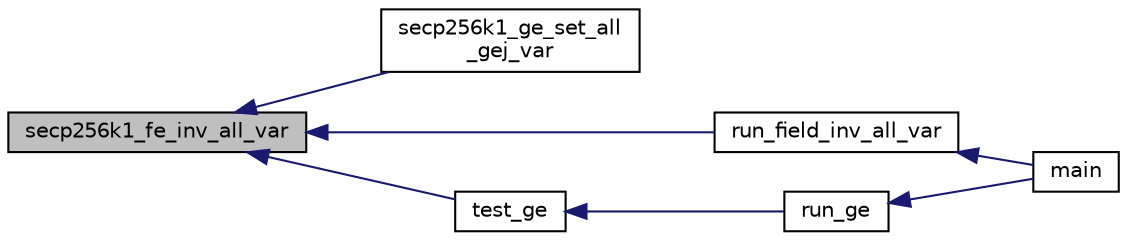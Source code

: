 digraph "secp256k1_fe_inv_all_var"
{
  edge [fontname="Helvetica",fontsize="10",labelfontname="Helvetica",labelfontsize="10"];
  node [fontname="Helvetica",fontsize="10",shape=record];
  rankdir="LR";
  Node547 [label="secp256k1_fe_inv_all_var",height=0.2,width=0.4,color="black", fillcolor="grey75", style="filled", fontcolor="black"];
  Node547 -> Node548 [dir="back",color="midnightblue",fontsize="10",style="solid",fontname="Helvetica"];
  Node548 [label="secp256k1_ge_set_all\l_gej_var",height=0.2,width=0.4,color="black", fillcolor="white", style="filled",URL="$d6/d60/group__impl_8h.html#ada58b0cf328a74cfdd1f8b35083668a1"];
  Node547 -> Node549 [dir="back",color="midnightblue",fontsize="10",style="solid",fontname="Helvetica"];
  Node549 [label="run_field_inv_all_var",height=0.2,width=0.4,color="black", fillcolor="white", style="filled",URL="$d5/d7f/tests_8c.html#afb738ef4c7077ce703c56beefcb29653"];
  Node549 -> Node550 [dir="back",color="midnightblue",fontsize="10",style="solid",fontname="Helvetica"];
  Node550 [label="main",height=0.2,width=0.4,color="black", fillcolor="white", style="filled",URL="$d5/d7f/tests_8c.html#a3c04138a5bfe5d72780bb7e82a18e627"];
  Node547 -> Node551 [dir="back",color="midnightblue",fontsize="10",style="solid",fontname="Helvetica"];
  Node551 [label="test_ge",height=0.2,width=0.4,color="black", fillcolor="white", style="filled",URL="$d5/d7f/tests_8c.html#a3084bb11900a5e4d33115904d0ceb847"];
  Node551 -> Node552 [dir="back",color="midnightblue",fontsize="10",style="solid",fontname="Helvetica"];
  Node552 [label="run_ge",height=0.2,width=0.4,color="black", fillcolor="white", style="filled",URL="$d5/d7f/tests_8c.html#aa7ad70a73e9a44f0b9486ffe6f46ca39"];
  Node552 -> Node550 [dir="back",color="midnightblue",fontsize="10",style="solid",fontname="Helvetica"];
}
